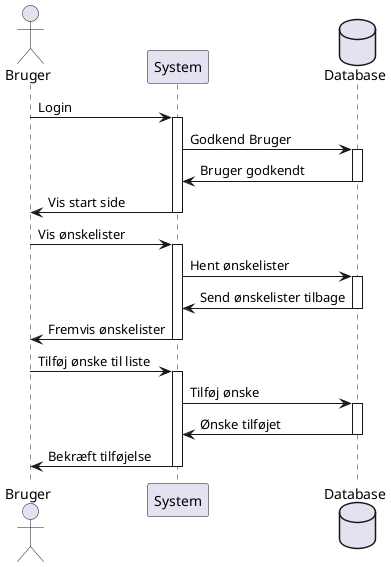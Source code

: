@startuml
'https://plantuml.com/sequence-diagram

actor Bruger
participant "System" as System
database "Database" as Db

Bruger -> System: Login
activate System
System -> Db: Godkend Bruger
activate Db
Db -> System: Bruger godkendt
deactivate Db
System -> Bruger: Vis start side
deactivate System

Bruger -> System: Vis ønskelister
activate System
System -> Db: Hent ønskelister
activate Db
Db -> System: Send ønskelister tilbage
deactivate Db
System -> Bruger: Fremvis ønskelister
deactivate System

Bruger -> System: Tilføj ønske til liste
activate System
System -> Db: Tilføj ønske
activate Db
Db -> System: Ønske tilføjet
deactivate Db
System -> Bruger: Bekræft tilføjelse
deactivate System

@enduml
